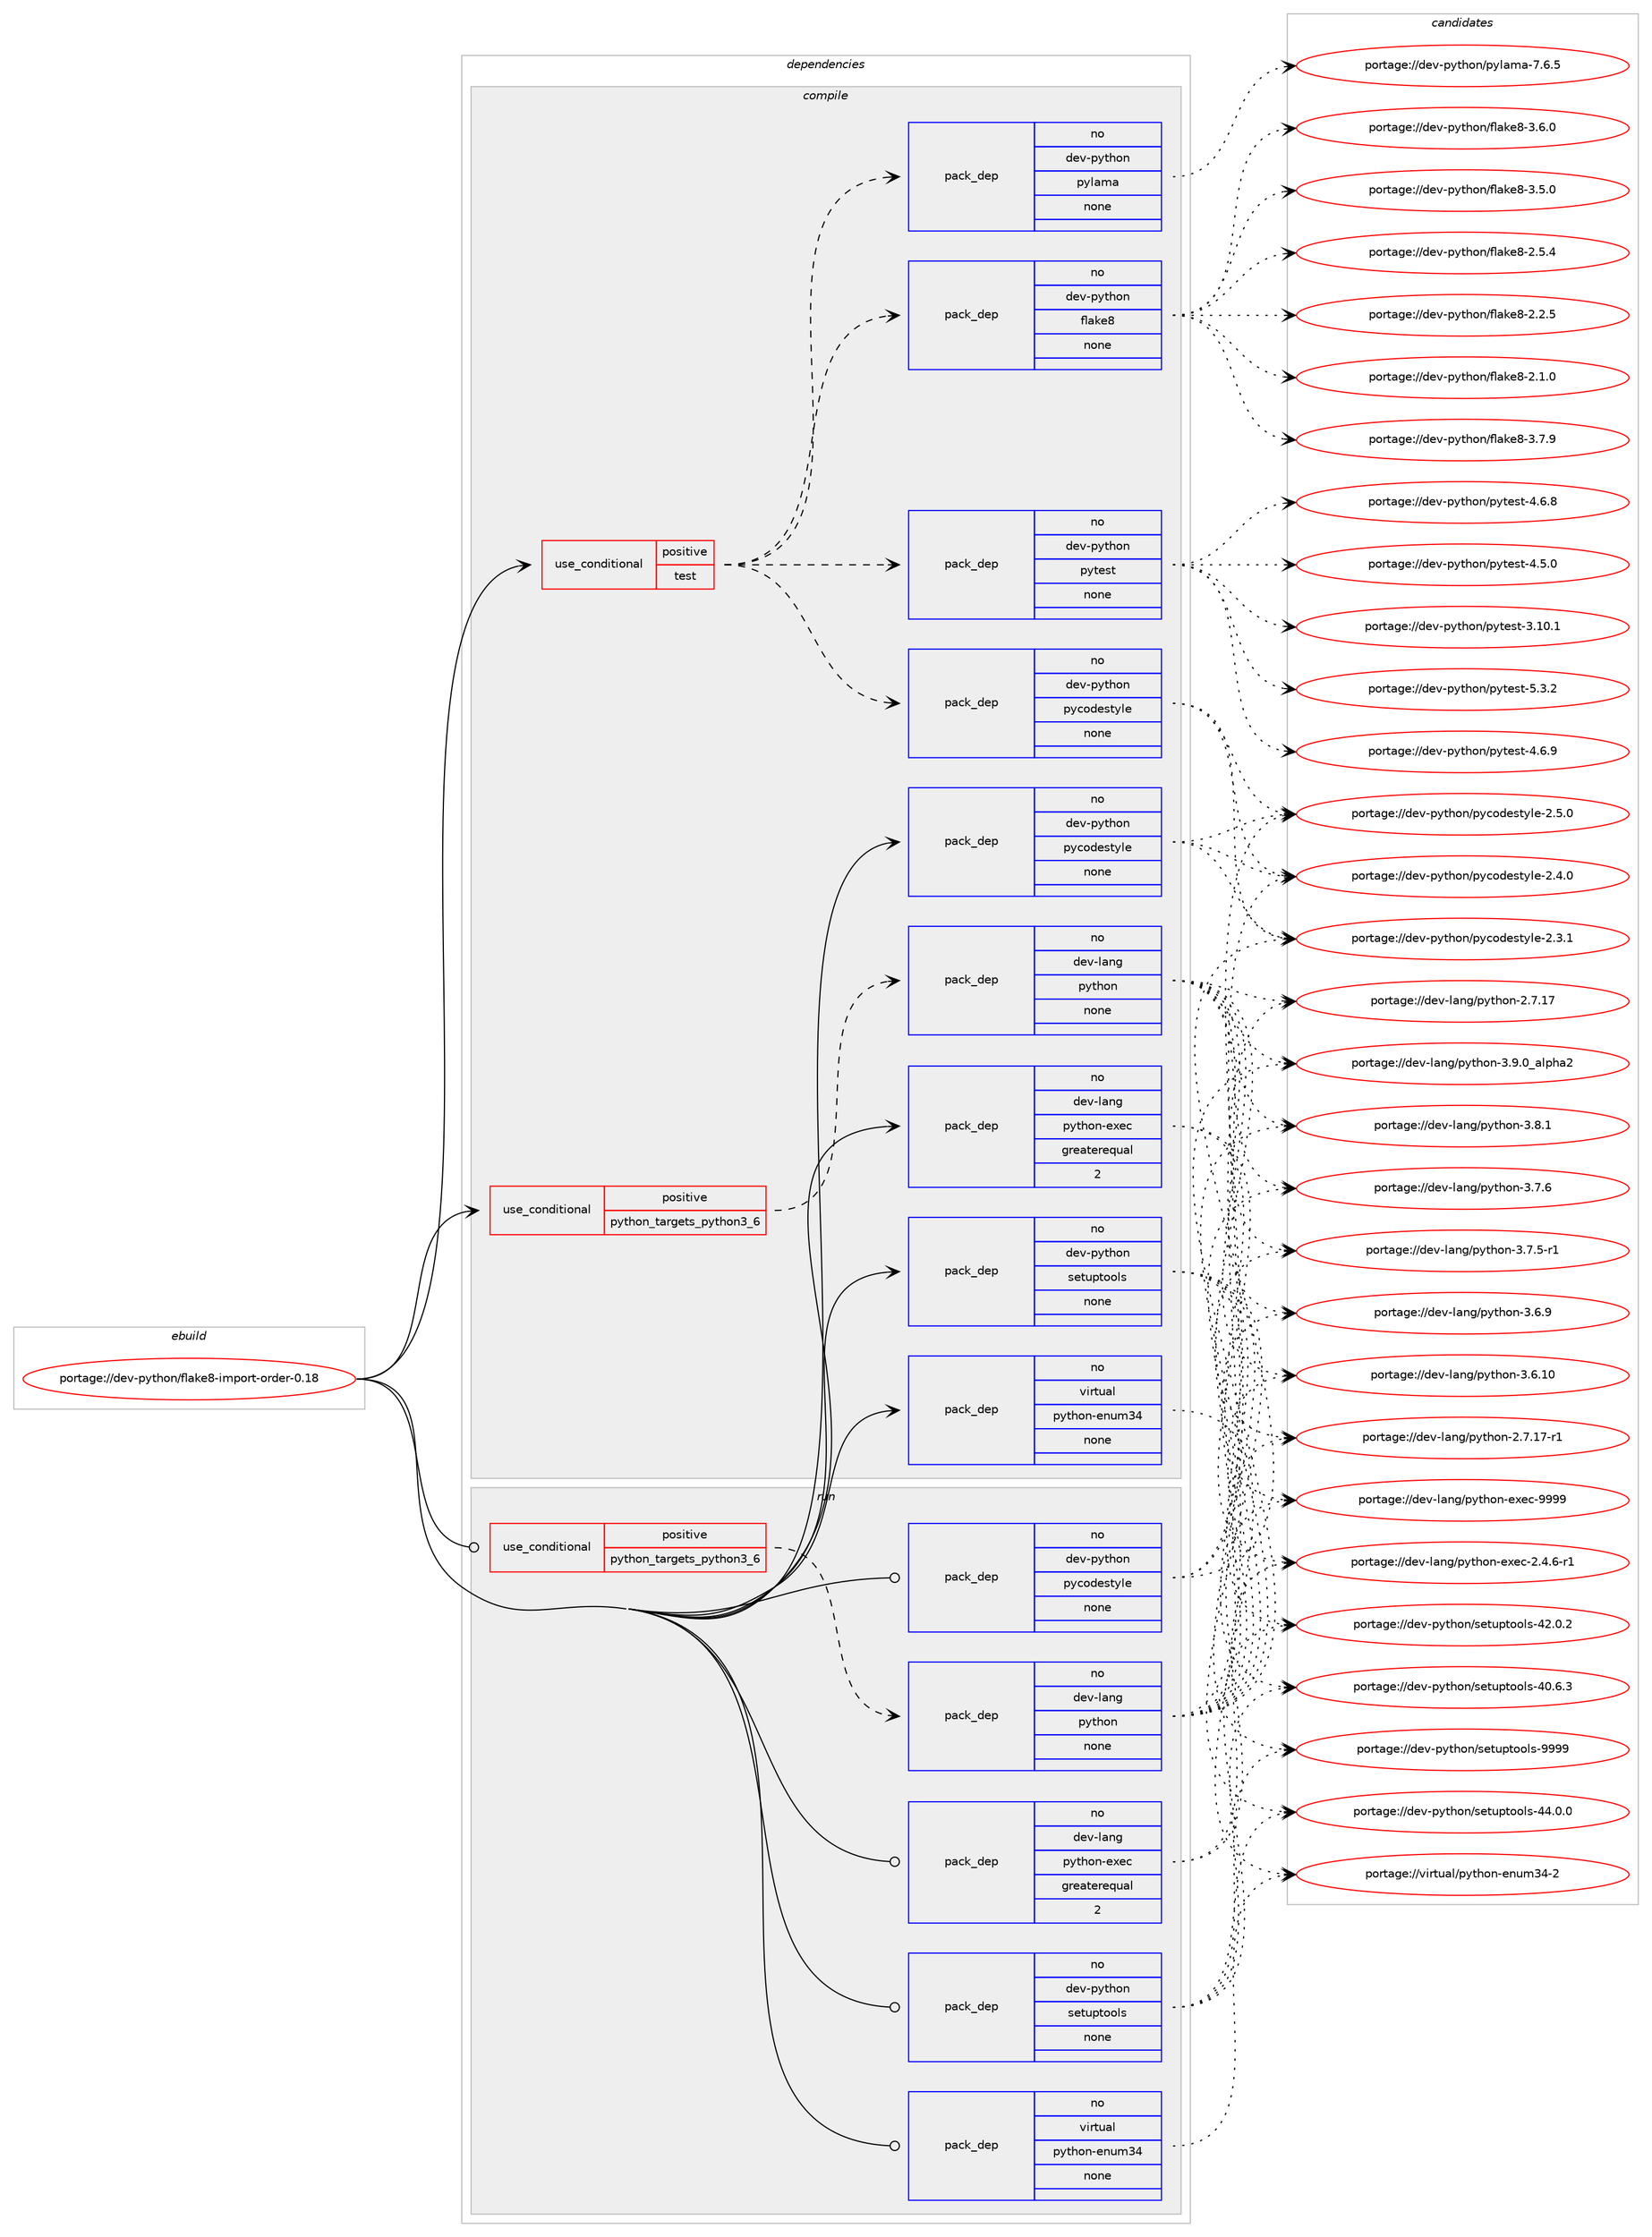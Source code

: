 digraph prolog {

# *************
# Graph options
# *************

newrank=true;
concentrate=true;
compound=true;
graph [rankdir=LR,fontname=Helvetica,fontsize=10,ranksep=1.5];#, ranksep=2.5, nodesep=0.2];
edge  [arrowhead=vee];
node  [fontname=Helvetica,fontsize=10];

# **********
# The ebuild
# **********

subgraph cluster_leftcol {
color=gray;
rank=same;
label=<<i>ebuild</i>>;
id [label="portage://dev-python/flake8-import-order-0.18", color=red, width=4, href="../dev-python/flake8-import-order-0.18.svg"];
}

# ****************
# The dependencies
# ****************

subgraph cluster_midcol {
color=gray;
label=<<i>dependencies</i>>;
subgraph cluster_compile {
fillcolor="#eeeeee";
style=filled;
label=<<i>compile</i>>;
subgraph cond115995 {
dependency461298 [label=<<TABLE BORDER="0" CELLBORDER="1" CELLSPACING="0" CELLPADDING="4"><TR><TD ROWSPAN="3" CELLPADDING="10">use_conditional</TD></TR><TR><TD>positive</TD></TR><TR><TD>python_targets_python3_6</TD></TR></TABLE>>, shape=none, color=red];
subgraph pack340313 {
dependency461299 [label=<<TABLE BORDER="0" CELLBORDER="1" CELLSPACING="0" CELLPADDING="4" WIDTH="220"><TR><TD ROWSPAN="6" CELLPADDING="30">pack_dep</TD></TR><TR><TD WIDTH="110">no</TD></TR><TR><TD>dev-lang</TD></TR><TR><TD>python</TD></TR><TR><TD>none</TD></TR><TR><TD></TD></TR></TABLE>>, shape=none, color=blue];
}
dependency461298:e -> dependency461299:w [weight=20,style="dashed",arrowhead="vee"];
}
id:e -> dependency461298:w [weight=20,style="solid",arrowhead="vee"];
subgraph cond115996 {
dependency461300 [label=<<TABLE BORDER="0" CELLBORDER="1" CELLSPACING="0" CELLPADDING="4"><TR><TD ROWSPAN="3" CELLPADDING="10">use_conditional</TD></TR><TR><TD>positive</TD></TR><TR><TD>test</TD></TR></TABLE>>, shape=none, color=red];
subgraph pack340314 {
dependency461301 [label=<<TABLE BORDER="0" CELLBORDER="1" CELLSPACING="0" CELLPADDING="4" WIDTH="220"><TR><TD ROWSPAN="6" CELLPADDING="30">pack_dep</TD></TR><TR><TD WIDTH="110">no</TD></TR><TR><TD>dev-python</TD></TR><TR><TD>pytest</TD></TR><TR><TD>none</TD></TR><TR><TD></TD></TR></TABLE>>, shape=none, color=blue];
}
dependency461300:e -> dependency461301:w [weight=20,style="dashed",arrowhead="vee"];
subgraph pack340315 {
dependency461302 [label=<<TABLE BORDER="0" CELLBORDER="1" CELLSPACING="0" CELLPADDING="4" WIDTH="220"><TR><TD ROWSPAN="6" CELLPADDING="30">pack_dep</TD></TR><TR><TD WIDTH="110">no</TD></TR><TR><TD>dev-python</TD></TR><TR><TD>flake8</TD></TR><TR><TD>none</TD></TR><TR><TD></TD></TR></TABLE>>, shape=none, color=blue];
}
dependency461300:e -> dependency461302:w [weight=20,style="dashed",arrowhead="vee"];
subgraph pack340316 {
dependency461303 [label=<<TABLE BORDER="0" CELLBORDER="1" CELLSPACING="0" CELLPADDING="4" WIDTH="220"><TR><TD ROWSPAN="6" CELLPADDING="30">pack_dep</TD></TR><TR><TD WIDTH="110">no</TD></TR><TR><TD>dev-python</TD></TR><TR><TD>pycodestyle</TD></TR><TR><TD>none</TD></TR><TR><TD></TD></TR></TABLE>>, shape=none, color=blue];
}
dependency461300:e -> dependency461303:w [weight=20,style="dashed",arrowhead="vee"];
subgraph pack340317 {
dependency461304 [label=<<TABLE BORDER="0" CELLBORDER="1" CELLSPACING="0" CELLPADDING="4" WIDTH="220"><TR><TD ROWSPAN="6" CELLPADDING="30">pack_dep</TD></TR><TR><TD WIDTH="110">no</TD></TR><TR><TD>dev-python</TD></TR><TR><TD>pylama</TD></TR><TR><TD>none</TD></TR><TR><TD></TD></TR></TABLE>>, shape=none, color=blue];
}
dependency461300:e -> dependency461304:w [weight=20,style="dashed",arrowhead="vee"];
}
id:e -> dependency461300:w [weight=20,style="solid",arrowhead="vee"];
subgraph pack340318 {
dependency461305 [label=<<TABLE BORDER="0" CELLBORDER="1" CELLSPACING="0" CELLPADDING="4" WIDTH="220"><TR><TD ROWSPAN="6" CELLPADDING="30">pack_dep</TD></TR><TR><TD WIDTH="110">no</TD></TR><TR><TD>dev-lang</TD></TR><TR><TD>python-exec</TD></TR><TR><TD>greaterequal</TD></TR><TR><TD>2</TD></TR></TABLE>>, shape=none, color=blue];
}
id:e -> dependency461305:w [weight=20,style="solid",arrowhead="vee"];
subgraph pack340319 {
dependency461306 [label=<<TABLE BORDER="0" CELLBORDER="1" CELLSPACING="0" CELLPADDING="4" WIDTH="220"><TR><TD ROWSPAN="6" CELLPADDING="30">pack_dep</TD></TR><TR><TD WIDTH="110">no</TD></TR><TR><TD>dev-python</TD></TR><TR><TD>pycodestyle</TD></TR><TR><TD>none</TD></TR><TR><TD></TD></TR></TABLE>>, shape=none, color=blue];
}
id:e -> dependency461306:w [weight=20,style="solid",arrowhead="vee"];
subgraph pack340320 {
dependency461307 [label=<<TABLE BORDER="0" CELLBORDER="1" CELLSPACING="0" CELLPADDING="4" WIDTH="220"><TR><TD ROWSPAN="6" CELLPADDING="30">pack_dep</TD></TR><TR><TD WIDTH="110">no</TD></TR><TR><TD>dev-python</TD></TR><TR><TD>setuptools</TD></TR><TR><TD>none</TD></TR><TR><TD></TD></TR></TABLE>>, shape=none, color=blue];
}
id:e -> dependency461307:w [weight=20,style="solid",arrowhead="vee"];
subgraph pack340321 {
dependency461308 [label=<<TABLE BORDER="0" CELLBORDER="1" CELLSPACING="0" CELLPADDING="4" WIDTH="220"><TR><TD ROWSPAN="6" CELLPADDING="30">pack_dep</TD></TR><TR><TD WIDTH="110">no</TD></TR><TR><TD>virtual</TD></TR><TR><TD>python-enum34</TD></TR><TR><TD>none</TD></TR><TR><TD></TD></TR></TABLE>>, shape=none, color=blue];
}
id:e -> dependency461308:w [weight=20,style="solid",arrowhead="vee"];
}
subgraph cluster_compileandrun {
fillcolor="#eeeeee";
style=filled;
label=<<i>compile and run</i>>;
}
subgraph cluster_run {
fillcolor="#eeeeee";
style=filled;
label=<<i>run</i>>;
subgraph cond115997 {
dependency461309 [label=<<TABLE BORDER="0" CELLBORDER="1" CELLSPACING="0" CELLPADDING="4"><TR><TD ROWSPAN="3" CELLPADDING="10">use_conditional</TD></TR><TR><TD>positive</TD></TR><TR><TD>python_targets_python3_6</TD></TR></TABLE>>, shape=none, color=red];
subgraph pack340322 {
dependency461310 [label=<<TABLE BORDER="0" CELLBORDER="1" CELLSPACING="0" CELLPADDING="4" WIDTH="220"><TR><TD ROWSPAN="6" CELLPADDING="30">pack_dep</TD></TR><TR><TD WIDTH="110">no</TD></TR><TR><TD>dev-lang</TD></TR><TR><TD>python</TD></TR><TR><TD>none</TD></TR><TR><TD></TD></TR></TABLE>>, shape=none, color=blue];
}
dependency461309:e -> dependency461310:w [weight=20,style="dashed",arrowhead="vee"];
}
id:e -> dependency461309:w [weight=20,style="solid",arrowhead="odot"];
subgraph pack340323 {
dependency461311 [label=<<TABLE BORDER="0" CELLBORDER="1" CELLSPACING="0" CELLPADDING="4" WIDTH="220"><TR><TD ROWSPAN="6" CELLPADDING="30">pack_dep</TD></TR><TR><TD WIDTH="110">no</TD></TR><TR><TD>dev-lang</TD></TR><TR><TD>python-exec</TD></TR><TR><TD>greaterequal</TD></TR><TR><TD>2</TD></TR></TABLE>>, shape=none, color=blue];
}
id:e -> dependency461311:w [weight=20,style="solid",arrowhead="odot"];
subgraph pack340324 {
dependency461312 [label=<<TABLE BORDER="0" CELLBORDER="1" CELLSPACING="0" CELLPADDING="4" WIDTH="220"><TR><TD ROWSPAN="6" CELLPADDING="30">pack_dep</TD></TR><TR><TD WIDTH="110">no</TD></TR><TR><TD>dev-python</TD></TR><TR><TD>pycodestyle</TD></TR><TR><TD>none</TD></TR><TR><TD></TD></TR></TABLE>>, shape=none, color=blue];
}
id:e -> dependency461312:w [weight=20,style="solid",arrowhead="odot"];
subgraph pack340325 {
dependency461313 [label=<<TABLE BORDER="0" CELLBORDER="1" CELLSPACING="0" CELLPADDING="4" WIDTH="220"><TR><TD ROWSPAN="6" CELLPADDING="30">pack_dep</TD></TR><TR><TD WIDTH="110">no</TD></TR><TR><TD>dev-python</TD></TR><TR><TD>setuptools</TD></TR><TR><TD>none</TD></TR><TR><TD></TD></TR></TABLE>>, shape=none, color=blue];
}
id:e -> dependency461313:w [weight=20,style="solid",arrowhead="odot"];
subgraph pack340326 {
dependency461314 [label=<<TABLE BORDER="0" CELLBORDER="1" CELLSPACING="0" CELLPADDING="4" WIDTH="220"><TR><TD ROWSPAN="6" CELLPADDING="30">pack_dep</TD></TR><TR><TD WIDTH="110">no</TD></TR><TR><TD>virtual</TD></TR><TR><TD>python-enum34</TD></TR><TR><TD>none</TD></TR><TR><TD></TD></TR></TABLE>>, shape=none, color=blue];
}
id:e -> dependency461314:w [weight=20,style="solid",arrowhead="odot"];
}
}

# **************
# The candidates
# **************

subgraph cluster_choices {
rank=same;
color=gray;
label=<<i>candidates</i>>;

subgraph choice340313 {
color=black;
nodesep=1;
choice10010111845108971101034711212111610411111045514657464895971081121049750 [label="portage://dev-lang/python-3.9.0_alpha2", color=red, width=4,href="../dev-lang/python-3.9.0_alpha2.svg"];
choice100101118451089711010347112121116104111110455146564649 [label="portage://dev-lang/python-3.8.1", color=red, width=4,href="../dev-lang/python-3.8.1.svg"];
choice100101118451089711010347112121116104111110455146554654 [label="portage://dev-lang/python-3.7.6", color=red, width=4,href="../dev-lang/python-3.7.6.svg"];
choice1001011184510897110103471121211161041111104551465546534511449 [label="portage://dev-lang/python-3.7.5-r1", color=red, width=4,href="../dev-lang/python-3.7.5-r1.svg"];
choice100101118451089711010347112121116104111110455146544657 [label="portage://dev-lang/python-3.6.9", color=red, width=4,href="../dev-lang/python-3.6.9.svg"];
choice10010111845108971101034711212111610411111045514654464948 [label="portage://dev-lang/python-3.6.10", color=red, width=4,href="../dev-lang/python-3.6.10.svg"];
choice100101118451089711010347112121116104111110455046554649554511449 [label="portage://dev-lang/python-2.7.17-r1", color=red, width=4,href="../dev-lang/python-2.7.17-r1.svg"];
choice10010111845108971101034711212111610411111045504655464955 [label="portage://dev-lang/python-2.7.17", color=red, width=4,href="../dev-lang/python-2.7.17.svg"];
dependency461299:e -> choice10010111845108971101034711212111610411111045514657464895971081121049750:w [style=dotted,weight="100"];
dependency461299:e -> choice100101118451089711010347112121116104111110455146564649:w [style=dotted,weight="100"];
dependency461299:e -> choice100101118451089711010347112121116104111110455146554654:w [style=dotted,weight="100"];
dependency461299:e -> choice1001011184510897110103471121211161041111104551465546534511449:w [style=dotted,weight="100"];
dependency461299:e -> choice100101118451089711010347112121116104111110455146544657:w [style=dotted,weight="100"];
dependency461299:e -> choice10010111845108971101034711212111610411111045514654464948:w [style=dotted,weight="100"];
dependency461299:e -> choice100101118451089711010347112121116104111110455046554649554511449:w [style=dotted,weight="100"];
dependency461299:e -> choice10010111845108971101034711212111610411111045504655464955:w [style=dotted,weight="100"];
}
subgraph choice340314 {
color=black;
nodesep=1;
choice1001011184511212111610411111047112121116101115116455346514650 [label="portage://dev-python/pytest-5.3.2", color=red, width=4,href="../dev-python/pytest-5.3.2.svg"];
choice1001011184511212111610411111047112121116101115116455246544657 [label="portage://dev-python/pytest-4.6.9", color=red, width=4,href="../dev-python/pytest-4.6.9.svg"];
choice1001011184511212111610411111047112121116101115116455246544656 [label="portage://dev-python/pytest-4.6.8", color=red, width=4,href="../dev-python/pytest-4.6.8.svg"];
choice1001011184511212111610411111047112121116101115116455246534648 [label="portage://dev-python/pytest-4.5.0", color=red, width=4,href="../dev-python/pytest-4.5.0.svg"];
choice100101118451121211161041111104711212111610111511645514649484649 [label="portage://dev-python/pytest-3.10.1", color=red, width=4,href="../dev-python/pytest-3.10.1.svg"];
dependency461301:e -> choice1001011184511212111610411111047112121116101115116455346514650:w [style=dotted,weight="100"];
dependency461301:e -> choice1001011184511212111610411111047112121116101115116455246544657:w [style=dotted,weight="100"];
dependency461301:e -> choice1001011184511212111610411111047112121116101115116455246544656:w [style=dotted,weight="100"];
dependency461301:e -> choice1001011184511212111610411111047112121116101115116455246534648:w [style=dotted,weight="100"];
dependency461301:e -> choice100101118451121211161041111104711212111610111511645514649484649:w [style=dotted,weight="100"];
}
subgraph choice340315 {
color=black;
nodesep=1;
choice10010111845112121116104111110471021089710710156455146554657 [label="portage://dev-python/flake8-3.7.9", color=red, width=4,href="../dev-python/flake8-3.7.9.svg"];
choice10010111845112121116104111110471021089710710156455146544648 [label="portage://dev-python/flake8-3.6.0", color=red, width=4,href="../dev-python/flake8-3.6.0.svg"];
choice10010111845112121116104111110471021089710710156455146534648 [label="portage://dev-python/flake8-3.5.0", color=red, width=4,href="../dev-python/flake8-3.5.0.svg"];
choice10010111845112121116104111110471021089710710156455046534652 [label="portage://dev-python/flake8-2.5.4", color=red, width=4,href="../dev-python/flake8-2.5.4.svg"];
choice10010111845112121116104111110471021089710710156455046504653 [label="portage://dev-python/flake8-2.2.5", color=red, width=4,href="../dev-python/flake8-2.2.5.svg"];
choice10010111845112121116104111110471021089710710156455046494648 [label="portage://dev-python/flake8-2.1.0", color=red, width=4,href="../dev-python/flake8-2.1.0.svg"];
dependency461302:e -> choice10010111845112121116104111110471021089710710156455146554657:w [style=dotted,weight="100"];
dependency461302:e -> choice10010111845112121116104111110471021089710710156455146544648:w [style=dotted,weight="100"];
dependency461302:e -> choice10010111845112121116104111110471021089710710156455146534648:w [style=dotted,weight="100"];
dependency461302:e -> choice10010111845112121116104111110471021089710710156455046534652:w [style=dotted,weight="100"];
dependency461302:e -> choice10010111845112121116104111110471021089710710156455046504653:w [style=dotted,weight="100"];
dependency461302:e -> choice10010111845112121116104111110471021089710710156455046494648:w [style=dotted,weight="100"];
}
subgraph choice340316 {
color=black;
nodesep=1;
choice100101118451121211161041111104711212199111100101115116121108101455046534648 [label="portage://dev-python/pycodestyle-2.5.0", color=red, width=4,href="../dev-python/pycodestyle-2.5.0.svg"];
choice100101118451121211161041111104711212199111100101115116121108101455046524648 [label="portage://dev-python/pycodestyle-2.4.0", color=red, width=4,href="../dev-python/pycodestyle-2.4.0.svg"];
choice100101118451121211161041111104711212199111100101115116121108101455046514649 [label="portage://dev-python/pycodestyle-2.3.1", color=red, width=4,href="../dev-python/pycodestyle-2.3.1.svg"];
dependency461303:e -> choice100101118451121211161041111104711212199111100101115116121108101455046534648:w [style=dotted,weight="100"];
dependency461303:e -> choice100101118451121211161041111104711212199111100101115116121108101455046524648:w [style=dotted,weight="100"];
dependency461303:e -> choice100101118451121211161041111104711212199111100101115116121108101455046514649:w [style=dotted,weight="100"];
}
subgraph choice340317 {
color=black;
nodesep=1;
choice10010111845112121116104111110471121211089710997455546544653 [label="portage://dev-python/pylama-7.6.5", color=red, width=4,href="../dev-python/pylama-7.6.5.svg"];
dependency461304:e -> choice10010111845112121116104111110471121211089710997455546544653:w [style=dotted,weight="100"];
}
subgraph choice340318 {
color=black;
nodesep=1;
choice10010111845108971101034711212111610411111045101120101994557575757 [label="portage://dev-lang/python-exec-9999", color=red, width=4,href="../dev-lang/python-exec-9999.svg"];
choice10010111845108971101034711212111610411111045101120101994550465246544511449 [label="portage://dev-lang/python-exec-2.4.6-r1", color=red, width=4,href="../dev-lang/python-exec-2.4.6-r1.svg"];
dependency461305:e -> choice10010111845108971101034711212111610411111045101120101994557575757:w [style=dotted,weight="100"];
dependency461305:e -> choice10010111845108971101034711212111610411111045101120101994550465246544511449:w [style=dotted,weight="100"];
}
subgraph choice340319 {
color=black;
nodesep=1;
choice100101118451121211161041111104711212199111100101115116121108101455046534648 [label="portage://dev-python/pycodestyle-2.5.0", color=red, width=4,href="../dev-python/pycodestyle-2.5.0.svg"];
choice100101118451121211161041111104711212199111100101115116121108101455046524648 [label="portage://dev-python/pycodestyle-2.4.0", color=red, width=4,href="../dev-python/pycodestyle-2.4.0.svg"];
choice100101118451121211161041111104711212199111100101115116121108101455046514649 [label="portage://dev-python/pycodestyle-2.3.1", color=red, width=4,href="../dev-python/pycodestyle-2.3.1.svg"];
dependency461306:e -> choice100101118451121211161041111104711212199111100101115116121108101455046534648:w [style=dotted,weight="100"];
dependency461306:e -> choice100101118451121211161041111104711212199111100101115116121108101455046524648:w [style=dotted,weight="100"];
dependency461306:e -> choice100101118451121211161041111104711212199111100101115116121108101455046514649:w [style=dotted,weight="100"];
}
subgraph choice340320 {
color=black;
nodesep=1;
choice10010111845112121116104111110471151011161171121161111111081154557575757 [label="portage://dev-python/setuptools-9999", color=red, width=4,href="../dev-python/setuptools-9999.svg"];
choice100101118451121211161041111104711510111611711211611111110811545525246484648 [label="portage://dev-python/setuptools-44.0.0", color=red, width=4,href="../dev-python/setuptools-44.0.0.svg"];
choice100101118451121211161041111104711510111611711211611111110811545525046484650 [label="portage://dev-python/setuptools-42.0.2", color=red, width=4,href="../dev-python/setuptools-42.0.2.svg"];
choice100101118451121211161041111104711510111611711211611111110811545524846544651 [label="portage://dev-python/setuptools-40.6.3", color=red, width=4,href="../dev-python/setuptools-40.6.3.svg"];
dependency461307:e -> choice10010111845112121116104111110471151011161171121161111111081154557575757:w [style=dotted,weight="100"];
dependency461307:e -> choice100101118451121211161041111104711510111611711211611111110811545525246484648:w [style=dotted,weight="100"];
dependency461307:e -> choice100101118451121211161041111104711510111611711211611111110811545525046484650:w [style=dotted,weight="100"];
dependency461307:e -> choice100101118451121211161041111104711510111611711211611111110811545524846544651:w [style=dotted,weight="100"];
}
subgraph choice340321 {
color=black;
nodesep=1;
choice11810511411611797108471121211161041111104510111011710951524550 [label="portage://virtual/python-enum34-2", color=red, width=4,href="../virtual/python-enum34-2.svg"];
dependency461308:e -> choice11810511411611797108471121211161041111104510111011710951524550:w [style=dotted,weight="100"];
}
subgraph choice340322 {
color=black;
nodesep=1;
choice10010111845108971101034711212111610411111045514657464895971081121049750 [label="portage://dev-lang/python-3.9.0_alpha2", color=red, width=4,href="../dev-lang/python-3.9.0_alpha2.svg"];
choice100101118451089711010347112121116104111110455146564649 [label="portage://dev-lang/python-3.8.1", color=red, width=4,href="../dev-lang/python-3.8.1.svg"];
choice100101118451089711010347112121116104111110455146554654 [label="portage://dev-lang/python-3.7.6", color=red, width=4,href="../dev-lang/python-3.7.6.svg"];
choice1001011184510897110103471121211161041111104551465546534511449 [label="portage://dev-lang/python-3.7.5-r1", color=red, width=4,href="../dev-lang/python-3.7.5-r1.svg"];
choice100101118451089711010347112121116104111110455146544657 [label="portage://dev-lang/python-3.6.9", color=red, width=4,href="../dev-lang/python-3.6.9.svg"];
choice10010111845108971101034711212111610411111045514654464948 [label="portage://dev-lang/python-3.6.10", color=red, width=4,href="../dev-lang/python-3.6.10.svg"];
choice100101118451089711010347112121116104111110455046554649554511449 [label="portage://dev-lang/python-2.7.17-r1", color=red, width=4,href="../dev-lang/python-2.7.17-r1.svg"];
choice10010111845108971101034711212111610411111045504655464955 [label="portage://dev-lang/python-2.7.17", color=red, width=4,href="../dev-lang/python-2.7.17.svg"];
dependency461310:e -> choice10010111845108971101034711212111610411111045514657464895971081121049750:w [style=dotted,weight="100"];
dependency461310:e -> choice100101118451089711010347112121116104111110455146564649:w [style=dotted,weight="100"];
dependency461310:e -> choice100101118451089711010347112121116104111110455146554654:w [style=dotted,weight="100"];
dependency461310:e -> choice1001011184510897110103471121211161041111104551465546534511449:w [style=dotted,weight="100"];
dependency461310:e -> choice100101118451089711010347112121116104111110455146544657:w [style=dotted,weight="100"];
dependency461310:e -> choice10010111845108971101034711212111610411111045514654464948:w [style=dotted,weight="100"];
dependency461310:e -> choice100101118451089711010347112121116104111110455046554649554511449:w [style=dotted,weight="100"];
dependency461310:e -> choice10010111845108971101034711212111610411111045504655464955:w [style=dotted,weight="100"];
}
subgraph choice340323 {
color=black;
nodesep=1;
choice10010111845108971101034711212111610411111045101120101994557575757 [label="portage://dev-lang/python-exec-9999", color=red, width=4,href="../dev-lang/python-exec-9999.svg"];
choice10010111845108971101034711212111610411111045101120101994550465246544511449 [label="portage://dev-lang/python-exec-2.4.6-r1", color=red, width=4,href="../dev-lang/python-exec-2.4.6-r1.svg"];
dependency461311:e -> choice10010111845108971101034711212111610411111045101120101994557575757:w [style=dotted,weight="100"];
dependency461311:e -> choice10010111845108971101034711212111610411111045101120101994550465246544511449:w [style=dotted,weight="100"];
}
subgraph choice340324 {
color=black;
nodesep=1;
choice100101118451121211161041111104711212199111100101115116121108101455046534648 [label="portage://dev-python/pycodestyle-2.5.0", color=red, width=4,href="../dev-python/pycodestyle-2.5.0.svg"];
choice100101118451121211161041111104711212199111100101115116121108101455046524648 [label="portage://dev-python/pycodestyle-2.4.0", color=red, width=4,href="../dev-python/pycodestyle-2.4.0.svg"];
choice100101118451121211161041111104711212199111100101115116121108101455046514649 [label="portage://dev-python/pycodestyle-2.3.1", color=red, width=4,href="../dev-python/pycodestyle-2.3.1.svg"];
dependency461312:e -> choice100101118451121211161041111104711212199111100101115116121108101455046534648:w [style=dotted,weight="100"];
dependency461312:e -> choice100101118451121211161041111104711212199111100101115116121108101455046524648:w [style=dotted,weight="100"];
dependency461312:e -> choice100101118451121211161041111104711212199111100101115116121108101455046514649:w [style=dotted,weight="100"];
}
subgraph choice340325 {
color=black;
nodesep=1;
choice10010111845112121116104111110471151011161171121161111111081154557575757 [label="portage://dev-python/setuptools-9999", color=red, width=4,href="../dev-python/setuptools-9999.svg"];
choice100101118451121211161041111104711510111611711211611111110811545525246484648 [label="portage://dev-python/setuptools-44.0.0", color=red, width=4,href="../dev-python/setuptools-44.0.0.svg"];
choice100101118451121211161041111104711510111611711211611111110811545525046484650 [label="portage://dev-python/setuptools-42.0.2", color=red, width=4,href="../dev-python/setuptools-42.0.2.svg"];
choice100101118451121211161041111104711510111611711211611111110811545524846544651 [label="portage://dev-python/setuptools-40.6.3", color=red, width=4,href="../dev-python/setuptools-40.6.3.svg"];
dependency461313:e -> choice10010111845112121116104111110471151011161171121161111111081154557575757:w [style=dotted,weight="100"];
dependency461313:e -> choice100101118451121211161041111104711510111611711211611111110811545525246484648:w [style=dotted,weight="100"];
dependency461313:e -> choice100101118451121211161041111104711510111611711211611111110811545525046484650:w [style=dotted,weight="100"];
dependency461313:e -> choice100101118451121211161041111104711510111611711211611111110811545524846544651:w [style=dotted,weight="100"];
}
subgraph choice340326 {
color=black;
nodesep=1;
choice11810511411611797108471121211161041111104510111011710951524550 [label="portage://virtual/python-enum34-2", color=red, width=4,href="../virtual/python-enum34-2.svg"];
dependency461314:e -> choice11810511411611797108471121211161041111104510111011710951524550:w [style=dotted,weight="100"];
}
}

}

